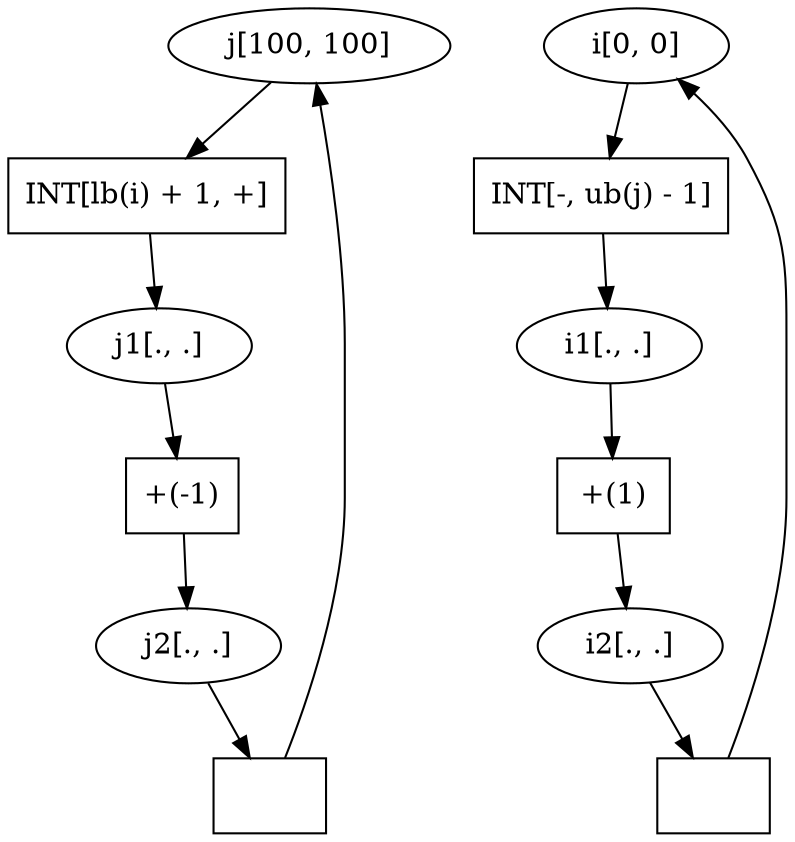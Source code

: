 digraph "First graph" {
  j [label=" j[100, 100] "]
  i [label=" i[0, 0] "]
  i2 [label=" i2[., .] "]
  j1 [label=" j1[., .] "]
  j2 [label=" j2[., .] "]
  i1 [label=" i1[., .] "]
  407672 [shape=box,label ="INT[-, ub(j) - 1]"]
  i -> 407672
  407672 -> i1

  407712 [shape=box,label ="+(1)"]
  i1 -> 407712
  407712 -> i2

  407752 [shape=box,label =""]
  i2 -> 407752
  407752 -> i

  407832 [shape=box,label ="INT[lb(i) + 1, +]"]
  j -> 407832
  407832 -> j1

  407872 [shape=box,label ="+(-1)"]
  j1 -> 407872
  407872 -> j2

  407912 [shape=box,label =""]
  j2 -> 407912
  407912 -> j

}
